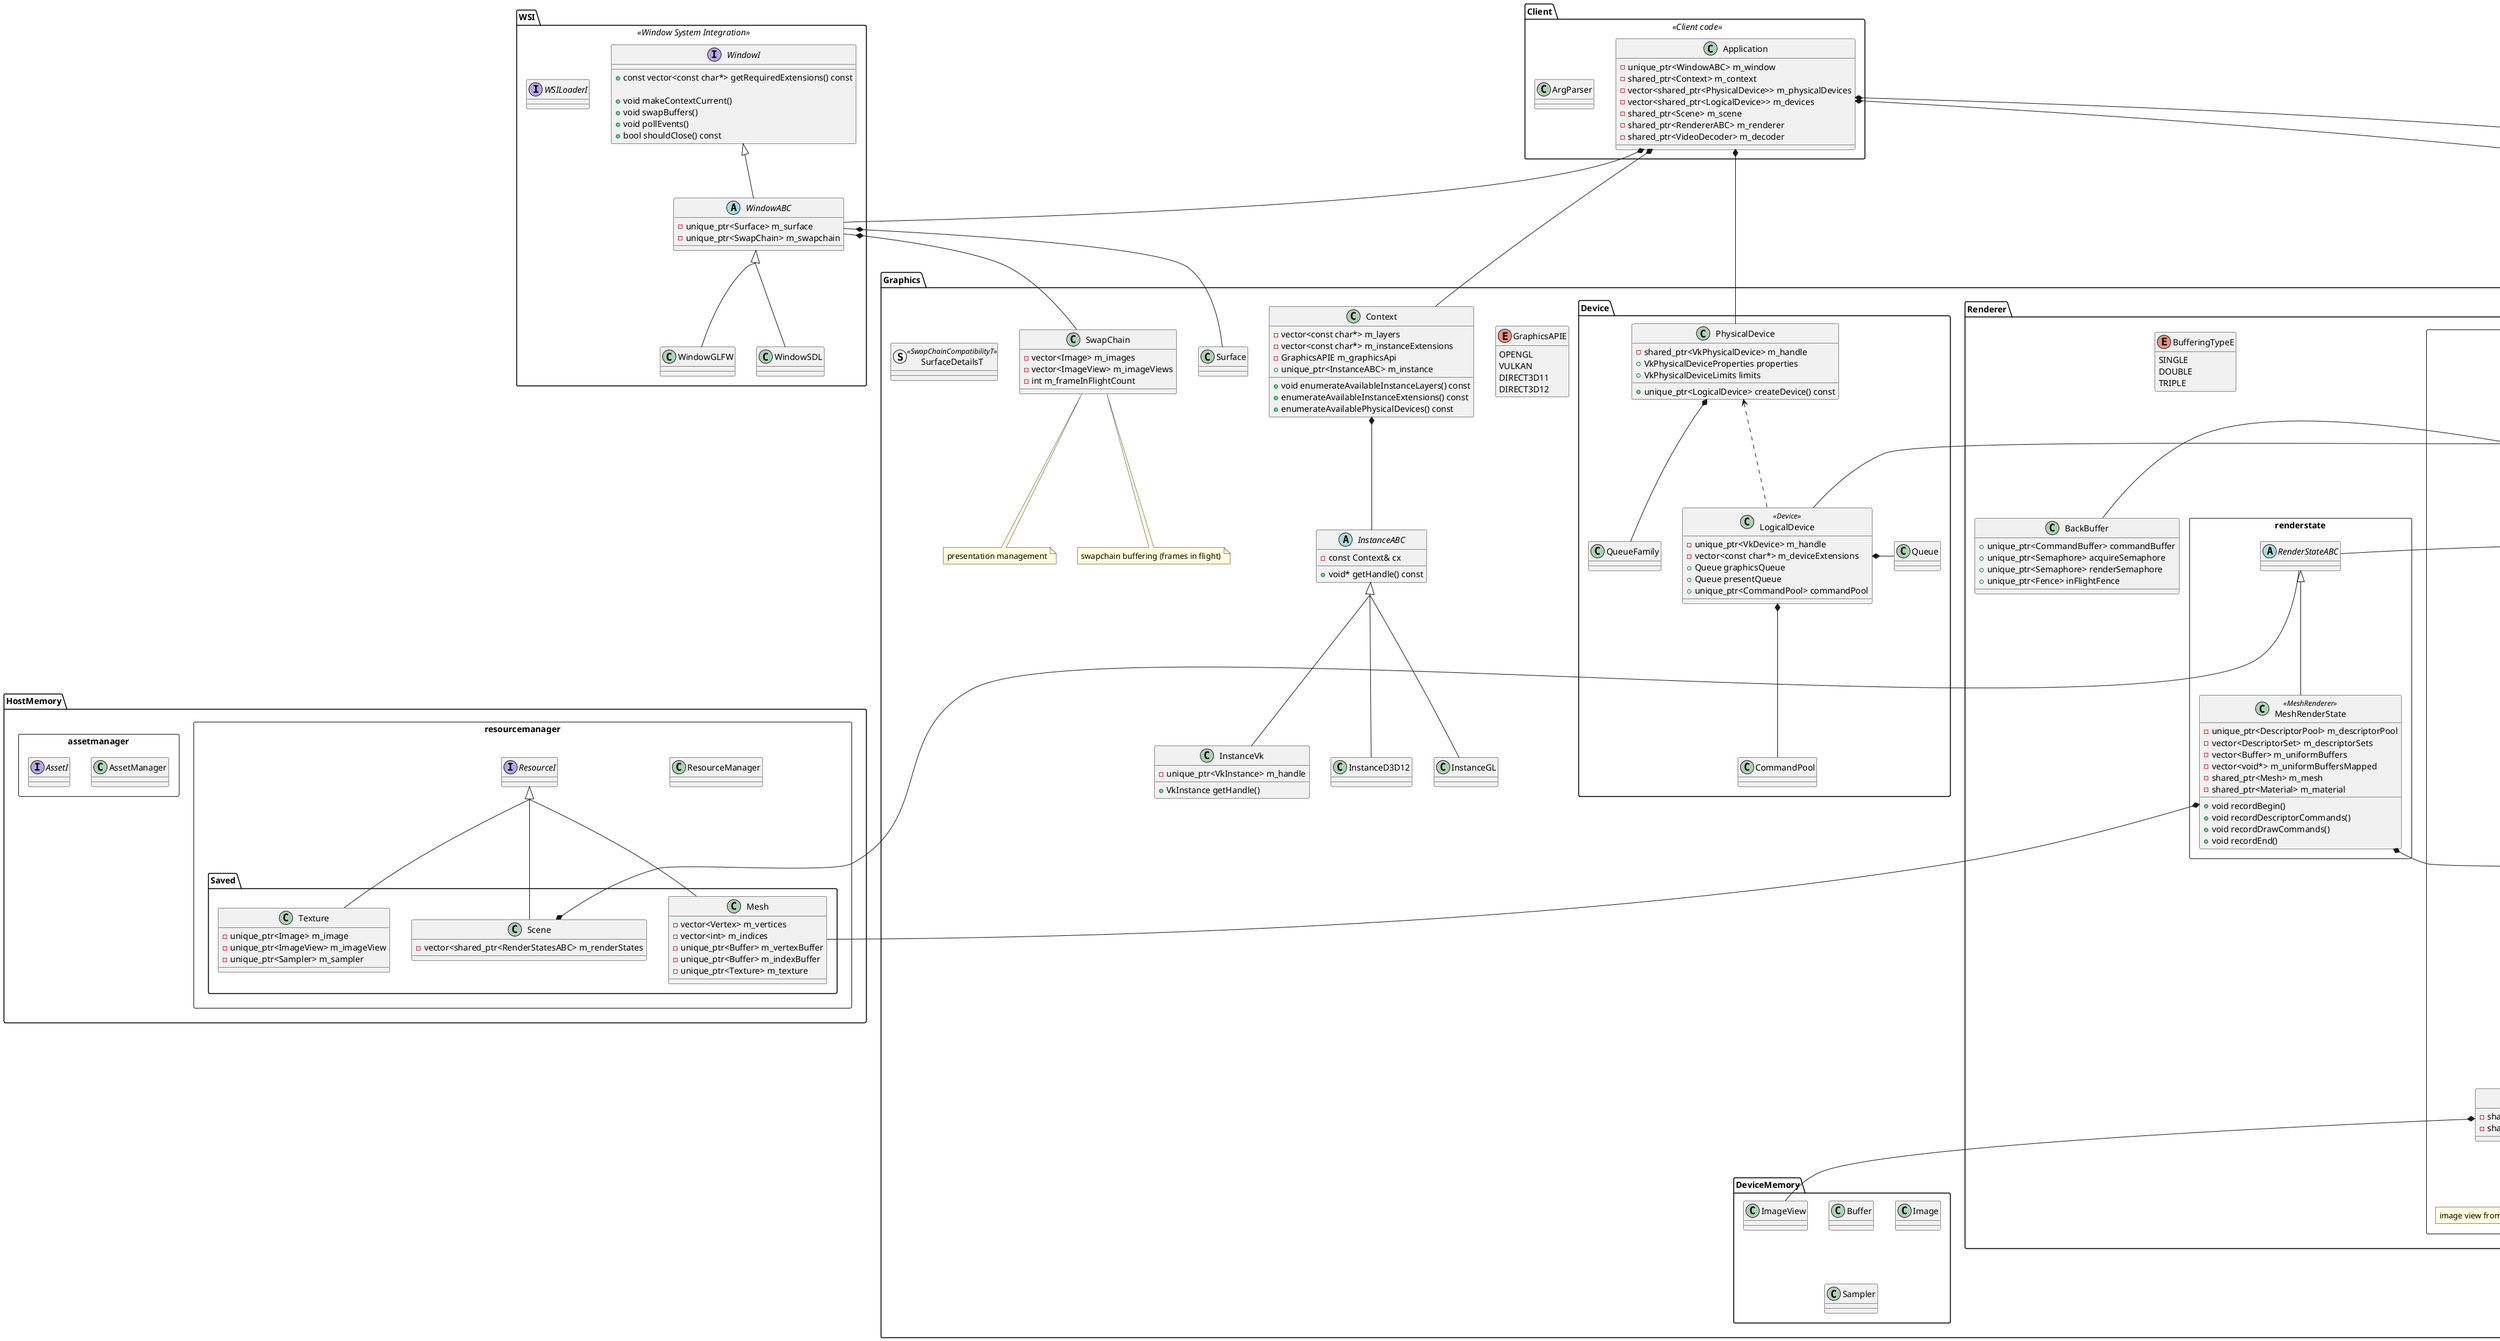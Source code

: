 @startuml Application Architecture
skinparam groupInheritance 2

package WSI << Window System Integration >>
{
    interface WindowI
    {
        + const vector<const char*> getRequiredExtensions() const

        + void makeContextCurrent()
        + void swapBuffers()
        + void pollEvents()
        + bool shouldClose() const
    }
    abstract WindowABC
    {
        - unique_ptr<Surface> m_surface
        - unique_ptr<SwapChain> m_swapchain
    }
    WindowI <|-- WindowABC

    class WindowSDL
    WindowABC <|-- WindowSDL
    class WindowGLFW
    WindowABC <|-- WindowGLFW

    interface WSILoaderI
}

package Client << Client code >>
{
    class Application
    {
        - unique_ptr<WindowABC> m_window
        - shared_ptr<Context> m_context
        - vector<shared_ptr<PhysicalDevice>> m_physicalDevices
        - vector<shared_ptr<LogicalDevice>> m_devices
        - shared_ptr<Scene> m_scene
        - shared_ptr<RendererABC> m_renderer
        - shared_ptr<VideoDecoder> m_decoder
    }
    Application *-- WindowABC
    class ArgParser
}

package Graphics
{
    enum GraphicsAPIE
    {
        OPENGL
        VULKAN
        DIRECT3D11
        DIRECT3D12
    }
    hide GraphicsAPIE methods

    class Context
    {
        - vector<const char*> m_layers
        - vector<const char*> m_instanceExtensions
        - GraphicsAPIE m_graphicsApi
        + unique_ptr<InstanceABC> m_instance

        + void enumerateAvailableInstanceLayers() const
        + enumerateAvailableInstanceExtensions() const
        + enumerateAvailablePhysicalDevices() const
    }
    Application *-- Context

    abstract InstanceABC
    {
        - const Context& cx

        + void* getHandle() const
    }
    Context *-- InstanceABC
    class InstanceVk
    {
        - unique_ptr<VkInstance> m_handle

        + VkInstance getHandle()
    }
    InstanceABC <|-- InstanceVk
    class InstanceD3D12
    InstanceABC <|-- InstanceD3D12
    class InstanceGL
    InstanceABC <|-- InstanceGL

    class SwapChain
    {
        - vector<Image> m_images
        - vector<ImageView> m_imageViews
        - int m_frameInFlightCount
    }
    note bottom of SwapChain : swapchain buffering (frames in flight)
    note bottom of SwapChain : presentation management
    WindowABC *-- SwapChain
    class Surface
    WindowABC *-- Surface
    struct SurfaceDetailsT << SwapChainCompatibilityT >>

    package Device
    {
        class PhysicalDevice
        {
            - shared_ptr<VkPhysicalDevice> m_handle
            + VkPhysicalDeviceProperties properties
            + VkPhysicalDeviceLimits limits

            + unique_ptr<LogicalDevice> createDevice() const
        }
        Application *-- PhysicalDevice
        class QueueFamily
        PhysicalDevice *-- QueueFamily

        class LogicalDevice << Device >>
        {
            - unique_ptr<VkDevice> m_handle
            - vector<const char*> m_deviceExtensions
            + Queue graphicsQueue
            + Queue presentQueue
            + unique_ptr<CommandPool> commandPool
        }
        Application *-- LogicalDevice
        LogicalDevice .up.> PhysicalDevice

        class Queue
        LogicalDevice *-right- Queue
        class CommandPool
        LogicalDevice *-- CommandPool
    }

    package DeviceMemory
    {
        class Buffer
        class Image
        class ImageView
        class Sampler
    }

    package DeviceAsset
    {
        class VertexBuffer
        class UniformBuffer

        class Texture
        {
            + shared_ptr<Image> image
            + unique_ptr<ImageView> imageView
            + unique_ptr<Sampler> sampler
        }

        package pipeline << Rectangle >>
        {
            class Pipeline
            {
                - unique_ptr<Shader> m_shader
                - unique_ptr<PipelineLayout> m_pipelineLayout
            }
            class Shader
            Pipeline *-- Shader
            class PipelineLayout
            {
                - unique_ptr<PipelineLayout> m_handle
                - vector<DescriptorSetLayoutBinding> m_descriptorSetLayoutBindings
                - vector<DescriptorSetLayout> m_descriptorSetLayouts
            }
            Pipeline *-- PipelineLayout
        }

    }

    package Renderer
    {
        enum BufferingTypeE
        {
            SINGLE
            DOUBLE
            TRIPLE
        }
        hide BufferingTypeE methods

        package renderer << Rectangle >>
        {
            abstract RendererABC
            {
                # vector<BackBuffer> m_backBuffers
                # BufferingTypeE m_bufferingType
                # vector<shared_ptr<RenderStateABC>> m_renderStates
                # vector<shared_ptr<Pipeline>> m_pipelines
                # unique_ptr<RenderGraph> m_renderGraph

                + uint32_t acquireBackBuffer()

                + void recordBegin()
                + void recordEnd()

                + void submitBackBuffer()
                + void presentBackBuffer()
                + void swapBuffers()
            }
            note top : updated in the Render Thread with all the updated Render States
            Application *-- RendererABC
            RendererABC *-- Pipeline

            class DynamicRenderer
            note bottom : VK_KHR_dynamic_rendering extension
            RendererABC <|-- DynamicRenderer
            class LegacyRenderer << RenderPassBasedRenderer >>
            {
                - shared_ptr<RenderPass> m_renderPass
            }
            note left : with render passes
            RendererABC <|-- LegacyRenderer

            class RenderPass
            {
                - vector<unique_ptr<Framebuffer>> m_framebuffer
            }
            note bottom : as much framebuffers as there are frames in flight
            LegacyRenderer *-- RenderPass
            Pipeline .. RenderPass
            interface FramebufferI
            LegacyRenderer *-- FramebufferI
            FramebufferI ..> RenderPass
            class ImageFramebuffer
            {
                - shared_ptr<ImageView> m_imageView
                - shared_ptr<RenderPass> m_renderPass
            }
            note bottom : image view from swap chain or whatever image handling system
            FramebufferI <|-- ImageFramebuffer
            ImageFramebuffer *-- ImageView
            class ImageLessFramebuffer
            note bottom : VK_KHR_imageless_framebuffer extension
            FramebufferI <|-- ImageLessFramebuffer
        }


        package rendergraph << Rectangle >>
        {
            class RenderGraph
            {
                - vector<unique_ptr<RenderPhaseABC>> m_renderPhases
            }
            RendererABC *-- RenderGraph

            abstract RenderPhaseABC
            RenderGraph *-- RenderPhaseABC
            class Opaque
            RenderPhaseABC <|-- Opaque
            class Transparent
            RenderPhaseABC <|-- Transparent
            class ShadowMapping
            RenderPhaseABC <|-- ShadowMapping
        }

        package renderstate << Rectangle >>
        {
            abstract RenderStateABC
            RendererABC *-right- RenderStateABC
            class MeshRenderState << MeshRenderer >>
            {
                - unique_ptr<DescriptorPool> m_descriptorPool
                - vector<DescriptorSet> m_descriptorSets
                - vector<Buffer> m_uniformBuffers
                - vector<void*> m_uniformBuffersMapped
                - shared_ptr<Mesh> m_mesh
                - shared_ptr<Material> m_material

                + void recordBegin()
                + void recordDescriptorCommands()
                + void recordDrawCommands()
                + void recordEnd()
            }
            RenderStateABC <|-- MeshRenderState
        }
        class Material
        {
            - vector<Texture> m_textures
            - shared_ptr<Pipeline> m_pipeline
        }
        MeshRenderState *-- Material
        Material ..> Pipeline
        Material *-- Texture

        class BackBuffer
        {
            + unique_ptr<CommandBuffer> commandBuffer
            + unique_ptr<Semaphore> acquireSemaphore
            + unique_ptr<Semaphore> renderSemaphore
            + unique_ptr<Fence> inFlightFence
        }
        RendererABC *-right- BackBuffer
    }
}

package Engine
{
    class Transform
    {
        + vec3 position
        + quaternion rotation
        + vec3 scale
    }
    class Object
    class WorldObject
    {
        # Transform m_transform
    }
    Object <|-- WorldObject
    class Camera
    WorldObject <|-- Camera

    package EngineTypes
    {
        class Color

        class Vertex
        class VertexDesc

        class Uniform
        class UniformDesc
    }
}

package HostMemory
{
    package resourcemanager << Rectangle >>
    {
        class ResourceManager
        interface ResourceI

        package Saved
        {
            class Mesh
            {
                - vector<Vertex> m_vertices
                - vector<int> m_indices
                - unique_ptr<Buffer> m_vertexBuffer
                - unique_ptr<Buffer> m_indexBuffer
                - unique_ptr<Texture> m_texture
            }
            ResourceI <|-- Mesh
            MeshRenderState *-- Mesh
            class Texture
            {
                - unique_ptr<Image> m_image
                - unique_ptr<ImageView> m_imageView
                - unique_ptr<Sampler> m_sampler
            }
            ResourceI <|-- Texture
            class Scene
            {
                - vector<shared_ptr<RenderStatesABC> m_renderStates
            }
            Scene *-left- RenderStateABC
            ResourceI <|-- Scene
        }
    }
    package assetmanager << Rectangle >>
    {
        class AssetManager
        interface AssetI
    }
}

package Video
{
    class VideoDecoder

    class HardwareVideoDecoder
    class Slot
    HardwareVideoDecoder *-right- Slot
    class Frame
    Slot *-right- Frame
}

@enduml
